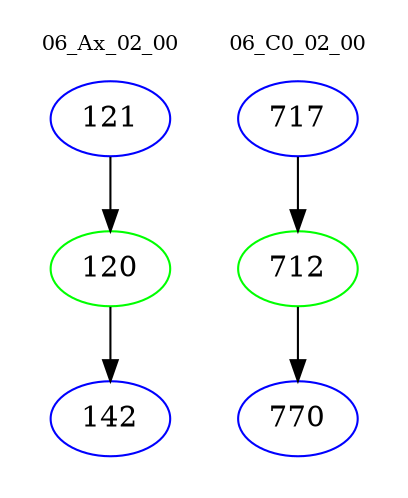 digraph{
subgraph cluster_0 {
color = white
label = "06_Ax_02_00";
fontsize=10;
T0_121 [label="121", color="blue"]
T0_121 -> T0_120 [color="black"]
T0_120 [label="120", color="green"]
T0_120 -> T0_142 [color="black"]
T0_142 [label="142", color="blue"]
}
subgraph cluster_1 {
color = white
label = "06_C0_02_00";
fontsize=10;
T1_717 [label="717", color="blue"]
T1_717 -> T1_712 [color="black"]
T1_712 [label="712", color="green"]
T1_712 -> T1_770 [color="black"]
T1_770 [label="770", color="blue"]
}
}
